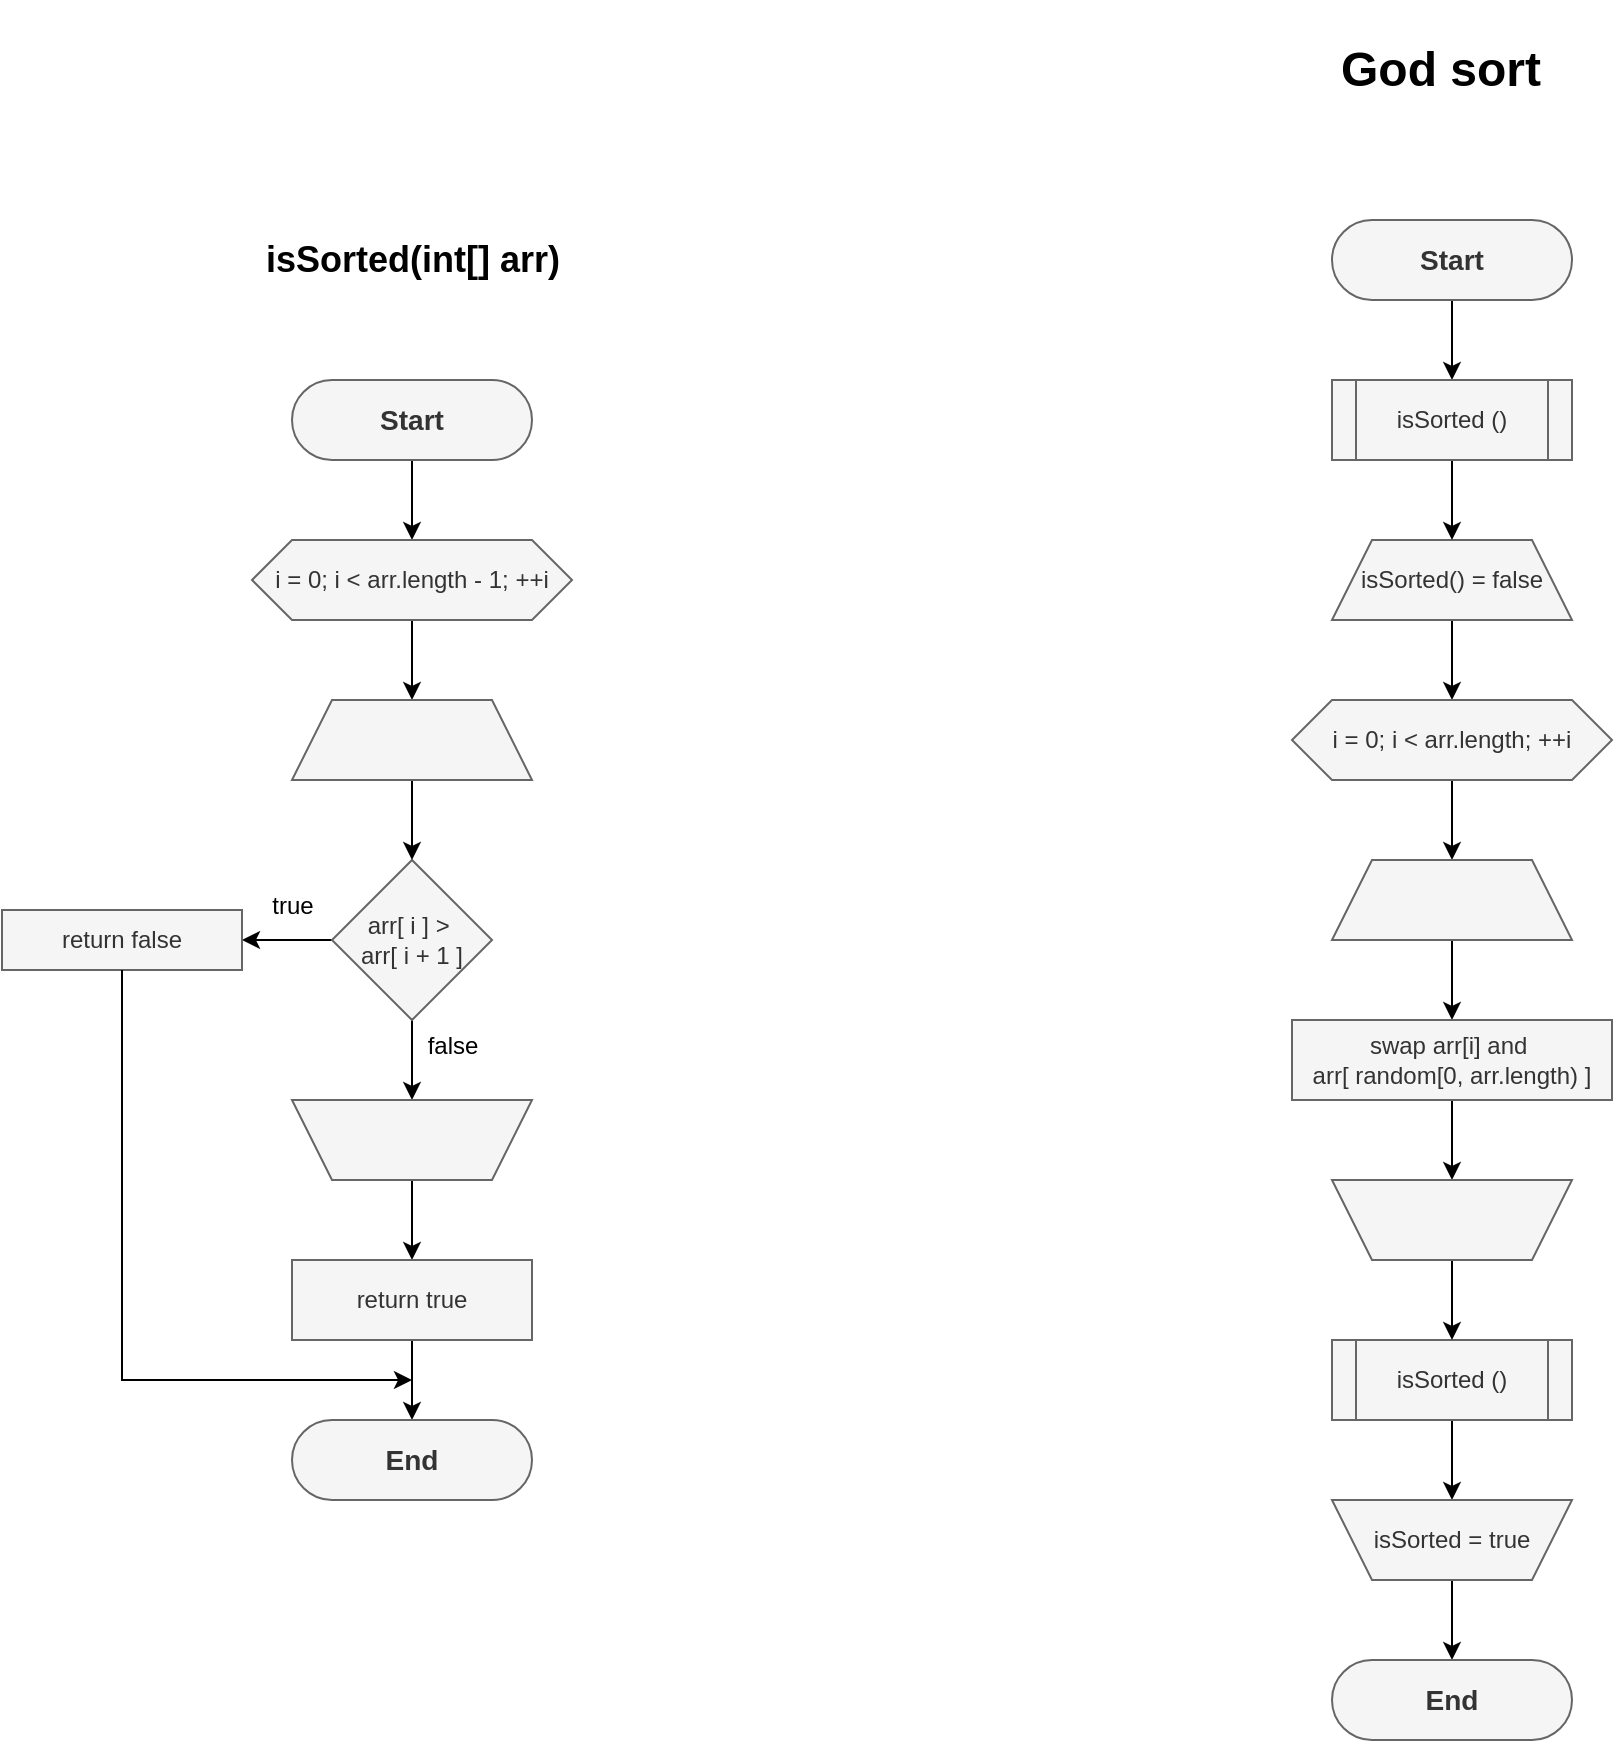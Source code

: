 <mxfile version="24.0.4" type="device">
  <diagram id="23iRSUPoRavnBvh4doch" name="Page-1">
    <mxGraphModel dx="2074" dy="727" grid="1" gridSize="10" guides="1" tooltips="1" connect="1" arrows="1" fold="1" page="1" pageScale="1" pageWidth="827" pageHeight="1169" math="0" shadow="0">
      <root>
        <mxCell id="0" />
        <mxCell id="1" parent="0" />
        <mxCell id="y7_YaEfgx6U-R0lL4MM_-1" value="&lt;h1&gt;God sort&lt;/h1&gt;" style="text;html=1;align=center;verticalAlign=middle;resizable=0;points=[];autosize=1;strokeColor=none;fillColor=none;" vertex="1" parent="1">
          <mxGeometry x="354" y="10" width="120" height="70" as="geometry" />
        </mxCell>
        <mxCell id="y7_YaEfgx6U-R0lL4MM_-7" value="" style="edgeStyle=orthogonalEdgeStyle;rounded=0;orthogonalLoop=1;jettySize=auto;html=1;" edge="1" parent="1" source="y7_YaEfgx6U-R0lL4MM_-2" target="y7_YaEfgx6U-R0lL4MM_-4">
          <mxGeometry relative="1" as="geometry" />
        </mxCell>
        <mxCell id="y7_YaEfgx6U-R0lL4MM_-2" value="&lt;h3&gt;Start&lt;/h3&gt;" style="rounded=1;whiteSpace=wrap;html=1;arcSize=50;fillColor=#f5f5f5;fontColor=#333333;strokeColor=#666666;" vertex="1" parent="1">
          <mxGeometry x="360" y="120" width="120" height="40" as="geometry" />
        </mxCell>
        <mxCell id="y7_YaEfgx6U-R0lL4MM_-10" value="" style="edgeStyle=orthogonalEdgeStyle;rounded=0;orthogonalLoop=1;jettySize=auto;html=1;" edge="1" parent="1" source="y7_YaEfgx6U-R0lL4MM_-3" target="y7_YaEfgx6U-R0lL4MM_-9">
          <mxGeometry relative="1" as="geometry" />
        </mxCell>
        <mxCell id="y7_YaEfgx6U-R0lL4MM_-3" value="isSorted() = false" style="shape=trapezoid;perimeter=trapezoidPerimeter;whiteSpace=wrap;html=1;fixedSize=1;fillColor=#f5f5f5;fontColor=#333333;strokeColor=#666666;" vertex="1" parent="1">
          <mxGeometry x="360" y="280" width="120" height="40" as="geometry" />
        </mxCell>
        <mxCell id="y7_YaEfgx6U-R0lL4MM_-8" value="" style="edgeStyle=orthogonalEdgeStyle;rounded=0;orthogonalLoop=1;jettySize=auto;html=1;" edge="1" parent="1" source="y7_YaEfgx6U-R0lL4MM_-4" target="y7_YaEfgx6U-R0lL4MM_-3">
          <mxGeometry relative="1" as="geometry" />
        </mxCell>
        <mxCell id="y7_YaEfgx6U-R0lL4MM_-4" value="isSorted ()" style="shape=process;whiteSpace=wrap;html=1;backgroundOutline=1;fillColor=#f5f5f5;fontColor=#333333;strokeColor=#666666;" vertex="1" parent="1">
          <mxGeometry x="360" y="200" width="120" height="40" as="geometry" />
        </mxCell>
        <mxCell id="y7_YaEfgx6U-R0lL4MM_-12" value="" style="edgeStyle=orthogonalEdgeStyle;rounded=0;orthogonalLoop=1;jettySize=auto;html=1;" edge="1" parent="1" source="y7_YaEfgx6U-R0lL4MM_-9" target="y7_YaEfgx6U-R0lL4MM_-11">
          <mxGeometry relative="1" as="geometry" />
        </mxCell>
        <mxCell id="y7_YaEfgx6U-R0lL4MM_-9" value="i = 0; i &amp;lt; arr.length; ++i" style="shape=hexagon;perimeter=hexagonPerimeter2;whiteSpace=wrap;html=1;fixedSize=1;fillColor=#f5f5f5;fontColor=#333333;strokeColor=#666666;" vertex="1" parent="1">
          <mxGeometry x="340" y="360" width="160" height="40" as="geometry" />
        </mxCell>
        <mxCell id="y7_YaEfgx6U-R0lL4MM_-14" value="" style="edgeStyle=orthogonalEdgeStyle;rounded=0;orthogonalLoop=1;jettySize=auto;html=1;" edge="1" parent="1" source="y7_YaEfgx6U-R0lL4MM_-11" target="y7_YaEfgx6U-R0lL4MM_-13">
          <mxGeometry relative="1" as="geometry" />
        </mxCell>
        <mxCell id="y7_YaEfgx6U-R0lL4MM_-11" value="" style="shape=trapezoid;perimeter=trapezoidPerimeter;whiteSpace=wrap;html=1;fixedSize=1;fillColor=#f5f5f5;strokeColor=#666666;fontColor=#333333;" vertex="1" parent="1">
          <mxGeometry x="360" y="440" width="120" height="40" as="geometry" />
        </mxCell>
        <mxCell id="y7_YaEfgx6U-R0lL4MM_-19" value="" style="edgeStyle=orthogonalEdgeStyle;rounded=0;orthogonalLoop=1;jettySize=auto;html=1;" edge="1" parent="1" source="y7_YaEfgx6U-R0lL4MM_-13" target="y7_YaEfgx6U-R0lL4MM_-18">
          <mxGeometry relative="1" as="geometry" />
        </mxCell>
        <mxCell id="y7_YaEfgx6U-R0lL4MM_-13" value="swap arr[i] and&amp;nbsp;&lt;div&gt;arr[ random[0, arr.length) ]&lt;/div&gt;" style="whiteSpace=wrap;html=1;fillColor=#f5f5f5;strokeColor=#666666;fontColor=#333333;" vertex="1" parent="1">
          <mxGeometry x="340" y="520" width="160" height="40" as="geometry" />
        </mxCell>
        <mxCell id="y7_YaEfgx6U-R0lL4MM_-22" value="" style="edgeStyle=orthogonalEdgeStyle;rounded=0;orthogonalLoop=1;jettySize=auto;html=1;" edge="1" parent="1" source="y7_YaEfgx6U-R0lL4MM_-15" target="y7_YaEfgx6U-R0lL4MM_-21">
          <mxGeometry relative="1" as="geometry" />
        </mxCell>
        <mxCell id="y7_YaEfgx6U-R0lL4MM_-15" value="isSorted ()" style="shape=process;whiteSpace=wrap;html=1;backgroundOutline=1;fillColor=#f5f5f5;fontColor=#333333;strokeColor=#666666;" vertex="1" parent="1">
          <mxGeometry x="360" y="680" width="120" height="40" as="geometry" />
        </mxCell>
        <mxCell id="y7_YaEfgx6U-R0lL4MM_-20" value="" style="edgeStyle=orthogonalEdgeStyle;rounded=0;orthogonalLoop=1;jettySize=auto;html=1;" edge="1" parent="1" source="y7_YaEfgx6U-R0lL4MM_-18" target="y7_YaEfgx6U-R0lL4MM_-15">
          <mxGeometry relative="1" as="geometry" />
        </mxCell>
        <mxCell id="y7_YaEfgx6U-R0lL4MM_-18" value="" style="shape=trapezoid;perimeter=trapezoidPerimeter;whiteSpace=wrap;html=1;fixedSize=1;fillColor=#f5f5f5;strokeColor=#666666;fontColor=#333333;flipV=1;" vertex="1" parent="1">
          <mxGeometry x="360" y="600" width="120" height="40" as="geometry" />
        </mxCell>
        <mxCell id="y7_YaEfgx6U-R0lL4MM_-44" value="" style="edgeStyle=orthogonalEdgeStyle;rounded=0;orthogonalLoop=1;jettySize=auto;html=1;" edge="1" parent="1" source="y7_YaEfgx6U-R0lL4MM_-21" target="y7_YaEfgx6U-R0lL4MM_-43">
          <mxGeometry relative="1" as="geometry" />
        </mxCell>
        <mxCell id="y7_YaEfgx6U-R0lL4MM_-21" value="isSorted = true" style="shape=trapezoid;perimeter=trapezoidPerimeter;whiteSpace=wrap;html=1;fixedSize=1;fillColor=#f5f5f5;strokeColor=#666666;fontColor=#333333;flipV=1;" vertex="1" parent="1">
          <mxGeometry x="360" y="760" width="120" height="40" as="geometry" />
        </mxCell>
        <mxCell id="y7_YaEfgx6U-R0lL4MM_-23" value="&lt;h2&gt;isSorted(int[] arr)&lt;/h2&gt;" style="text;html=1;align=center;verticalAlign=middle;resizable=0;points=[];autosize=1;strokeColor=none;fillColor=none;" vertex="1" parent="1">
          <mxGeometry x="-185" y="110" width="170" height="60" as="geometry" />
        </mxCell>
        <mxCell id="y7_YaEfgx6U-R0lL4MM_-26" value="" style="edgeStyle=orthogonalEdgeStyle;rounded=0;orthogonalLoop=1;jettySize=auto;html=1;" edge="1" parent="1" source="y7_YaEfgx6U-R0lL4MM_-24" target="y7_YaEfgx6U-R0lL4MM_-25">
          <mxGeometry relative="1" as="geometry" />
        </mxCell>
        <mxCell id="y7_YaEfgx6U-R0lL4MM_-24" value="&lt;h3&gt;Start&lt;/h3&gt;" style="rounded=1;whiteSpace=wrap;html=1;arcSize=50;fillColor=#f5f5f5;fontColor=#333333;strokeColor=#666666;" vertex="1" parent="1">
          <mxGeometry x="-160" y="200" width="120" height="40" as="geometry" />
        </mxCell>
        <mxCell id="y7_YaEfgx6U-R0lL4MM_-35" value="" style="edgeStyle=orthogonalEdgeStyle;rounded=0;orthogonalLoop=1;jettySize=auto;html=1;" edge="1" parent="1" source="y7_YaEfgx6U-R0lL4MM_-25" target="y7_YaEfgx6U-R0lL4MM_-34">
          <mxGeometry relative="1" as="geometry" />
        </mxCell>
        <mxCell id="y7_YaEfgx6U-R0lL4MM_-25" value="i = 0; i &amp;lt; arr.length - 1; ++i" style="shape=hexagon;perimeter=hexagonPerimeter2;whiteSpace=wrap;html=1;fixedSize=1;fillColor=#f5f5f5;fontColor=#333333;strokeColor=#666666;" vertex="1" parent="1">
          <mxGeometry x="-180" y="280" width="160" height="40" as="geometry" />
        </mxCell>
        <mxCell id="y7_YaEfgx6U-R0lL4MM_-30" value="" style="edgeStyle=orthogonalEdgeStyle;rounded=0;orthogonalLoop=1;jettySize=auto;html=1;" edge="1" parent="1" source="y7_YaEfgx6U-R0lL4MM_-27" target="y7_YaEfgx6U-R0lL4MM_-29">
          <mxGeometry relative="1" as="geometry" />
        </mxCell>
        <mxCell id="y7_YaEfgx6U-R0lL4MM_-33" value="" style="edgeStyle=orthogonalEdgeStyle;rounded=0;orthogonalLoop=1;jettySize=auto;html=1;" edge="1" parent="1" source="y7_YaEfgx6U-R0lL4MM_-27" target="y7_YaEfgx6U-R0lL4MM_-32">
          <mxGeometry relative="1" as="geometry" />
        </mxCell>
        <mxCell id="y7_YaEfgx6U-R0lL4MM_-27" value="arr[ i ] &amp;gt;&amp;nbsp;&lt;div&gt;arr[ i + 1 ]&lt;/div&gt;" style="rhombus;whiteSpace=wrap;html=1;fillColor=#f5f5f5;strokeColor=#666666;fontColor=#333333;" vertex="1" parent="1">
          <mxGeometry x="-140" y="440" width="80" height="80" as="geometry" />
        </mxCell>
        <mxCell id="y7_YaEfgx6U-R0lL4MM_-29" value="return false" style="whiteSpace=wrap;html=1;fillColor=#f5f5f5;strokeColor=#666666;fontColor=#333333;" vertex="1" parent="1">
          <mxGeometry x="-305" y="465" width="120" height="30" as="geometry" />
        </mxCell>
        <mxCell id="y7_YaEfgx6U-R0lL4MM_-31" value="true" style="text;html=1;align=center;verticalAlign=middle;resizable=0;points=[];autosize=1;strokeColor=none;fillColor=none;" vertex="1" parent="1">
          <mxGeometry x="-180" y="448" width="40" height="30" as="geometry" />
        </mxCell>
        <mxCell id="y7_YaEfgx6U-R0lL4MM_-39" value="" style="edgeStyle=orthogonalEdgeStyle;rounded=0;orthogonalLoop=1;jettySize=auto;html=1;" edge="1" parent="1" source="y7_YaEfgx6U-R0lL4MM_-32" target="y7_YaEfgx6U-R0lL4MM_-38">
          <mxGeometry relative="1" as="geometry" />
        </mxCell>
        <mxCell id="y7_YaEfgx6U-R0lL4MM_-32" value="" style="shape=trapezoid;perimeter=trapezoidPerimeter;whiteSpace=wrap;html=1;fixedSize=1;fillColor=#f5f5f5;strokeColor=#666666;fontColor=#333333;flipV=1;" vertex="1" parent="1">
          <mxGeometry x="-160" y="560" width="120" height="40" as="geometry" />
        </mxCell>
        <mxCell id="y7_YaEfgx6U-R0lL4MM_-36" value="" style="edgeStyle=orthogonalEdgeStyle;rounded=0;orthogonalLoop=1;jettySize=auto;html=1;" edge="1" parent="1" source="y7_YaEfgx6U-R0lL4MM_-34" target="y7_YaEfgx6U-R0lL4MM_-27">
          <mxGeometry relative="1" as="geometry" />
        </mxCell>
        <mxCell id="y7_YaEfgx6U-R0lL4MM_-34" value="" style="shape=trapezoid;perimeter=trapezoidPerimeter;whiteSpace=wrap;html=1;fixedSize=1;fillColor=#f5f5f5;strokeColor=#666666;fontColor=#333333;" vertex="1" parent="1">
          <mxGeometry x="-160" y="360" width="120" height="40" as="geometry" />
        </mxCell>
        <mxCell id="y7_YaEfgx6U-R0lL4MM_-37" value="false" style="text;html=1;align=center;verticalAlign=middle;resizable=0;points=[];autosize=1;strokeColor=none;fillColor=none;" vertex="1" parent="1">
          <mxGeometry x="-105" y="518" width="50" height="30" as="geometry" />
        </mxCell>
        <mxCell id="y7_YaEfgx6U-R0lL4MM_-41" value="" style="edgeStyle=orthogonalEdgeStyle;rounded=0;orthogonalLoop=1;jettySize=auto;html=1;" edge="1" parent="1" source="y7_YaEfgx6U-R0lL4MM_-38" target="y7_YaEfgx6U-R0lL4MM_-40">
          <mxGeometry relative="1" as="geometry" />
        </mxCell>
        <mxCell id="y7_YaEfgx6U-R0lL4MM_-38" value="return true" style="whiteSpace=wrap;html=1;fillColor=#f5f5f5;strokeColor=#666666;fontColor=#333333;" vertex="1" parent="1">
          <mxGeometry x="-160" y="640" width="120" height="40" as="geometry" />
        </mxCell>
        <mxCell id="y7_YaEfgx6U-R0lL4MM_-40" value="&lt;h3&gt;End&lt;/h3&gt;" style="rounded=1;whiteSpace=wrap;html=1;arcSize=50;fillColor=#f5f5f5;fontColor=#333333;strokeColor=#666666;" vertex="1" parent="1">
          <mxGeometry x="-160" y="720" width="120" height="40" as="geometry" />
        </mxCell>
        <mxCell id="y7_YaEfgx6U-R0lL4MM_-42" value="" style="endArrow=classic;html=1;rounded=0;exitX=0.5;exitY=1;exitDx=0;exitDy=0;" edge="1" parent="1" source="y7_YaEfgx6U-R0lL4MM_-29">
          <mxGeometry width="50" height="50" relative="1" as="geometry">
            <mxPoint x="-100" y="520" as="sourcePoint" />
            <mxPoint x="-100" y="700" as="targetPoint" />
            <Array as="points">
              <mxPoint x="-245" y="700" />
            </Array>
          </mxGeometry>
        </mxCell>
        <mxCell id="y7_YaEfgx6U-R0lL4MM_-43" value="&lt;h3&gt;End&lt;/h3&gt;" style="rounded=1;whiteSpace=wrap;html=1;fillColor=#f5f5f5;strokeColor=#666666;fontColor=#333333;arcSize=50;" vertex="1" parent="1">
          <mxGeometry x="360" y="840" width="120" height="40" as="geometry" />
        </mxCell>
      </root>
    </mxGraphModel>
  </diagram>
</mxfile>
